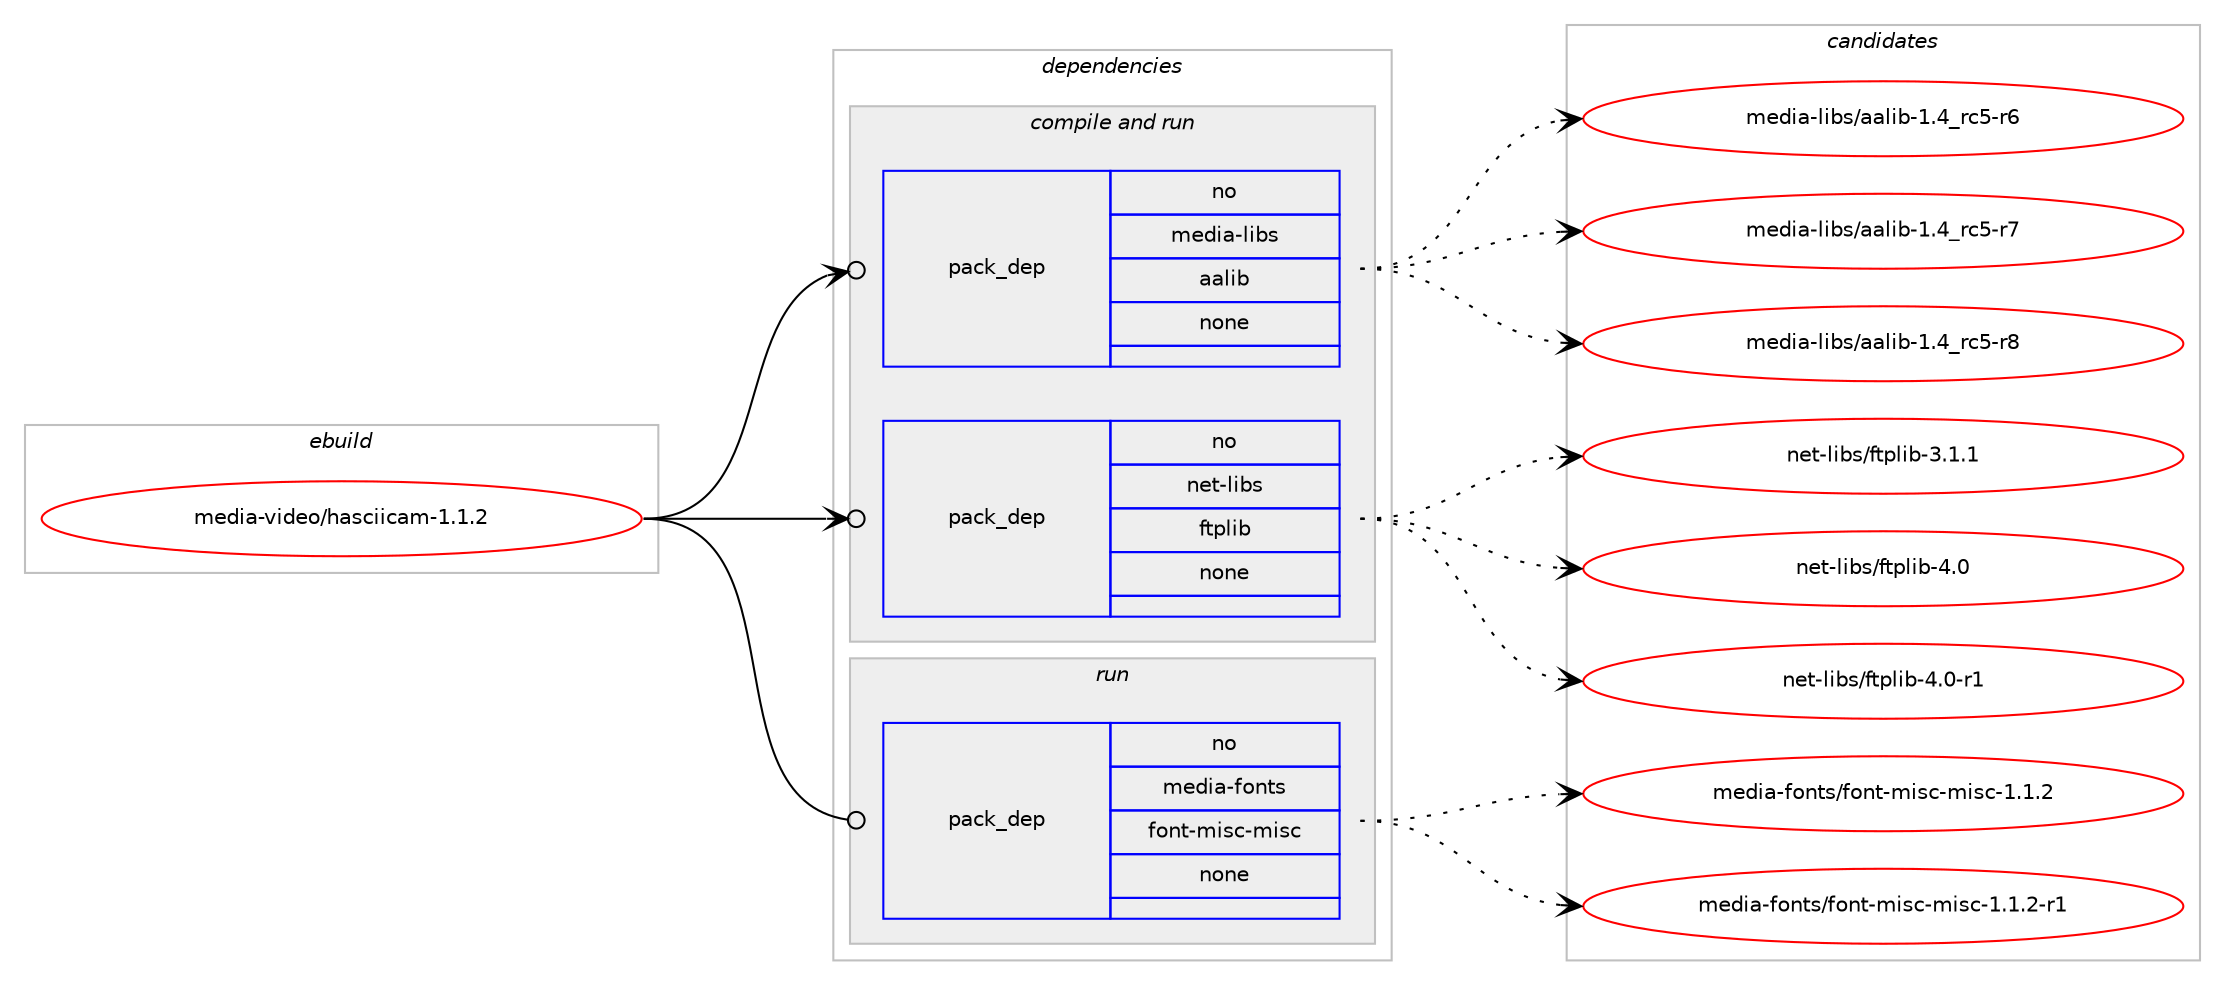 digraph prolog {

# *************
# Graph options
# *************

newrank=true;
concentrate=true;
compound=true;
graph [rankdir=LR,fontname=Helvetica,fontsize=10,ranksep=1.5];#, ranksep=2.5, nodesep=0.2];
edge  [arrowhead=vee];
node  [fontname=Helvetica,fontsize=10];

# **********
# The ebuild
# **********

subgraph cluster_leftcol {
color=gray;
rank=same;
label=<<i>ebuild</i>>;
id [label="media-video/hasciicam-1.1.2", color=red, width=4, href="../media-video/hasciicam-1.1.2.svg"];
}

# ****************
# The dependencies
# ****************

subgraph cluster_midcol {
color=gray;
label=<<i>dependencies</i>>;
subgraph cluster_compile {
fillcolor="#eeeeee";
style=filled;
label=<<i>compile</i>>;
}
subgraph cluster_compileandrun {
fillcolor="#eeeeee";
style=filled;
label=<<i>compile and run</i>>;
subgraph pack289760 {
dependency392516 [label=<<TABLE BORDER="0" CELLBORDER="1" CELLSPACING="0" CELLPADDING="4" WIDTH="220"><TR><TD ROWSPAN="6" CELLPADDING="30">pack_dep</TD></TR><TR><TD WIDTH="110">no</TD></TR><TR><TD>media-libs</TD></TR><TR><TD>aalib</TD></TR><TR><TD>none</TD></TR><TR><TD></TD></TR></TABLE>>, shape=none, color=blue];
}
id:e -> dependency392516:w [weight=20,style="solid",arrowhead="odotvee"];
subgraph pack289761 {
dependency392517 [label=<<TABLE BORDER="0" CELLBORDER="1" CELLSPACING="0" CELLPADDING="4" WIDTH="220"><TR><TD ROWSPAN="6" CELLPADDING="30">pack_dep</TD></TR><TR><TD WIDTH="110">no</TD></TR><TR><TD>net-libs</TD></TR><TR><TD>ftplib</TD></TR><TR><TD>none</TD></TR><TR><TD></TD></TR></TABLE>>, shape=none, color=blue];
}
id:e -> dependency392517:w [weight=20,style="solid",arrowhead="odotvee"];
}
subgraph cluster_run {
fillcolor="#eeeeee";
style=filled;
label=<<i>run</i>>;
subgraph pack289762 {
dependency392518 [label=<<TABLE BORDER="0" CELLBORDER="1" CELLSPACING="0" CELLPADDING="4" WIDTH="220"><TR><TD ROWSPAN="6" CELLPADDING="30">pack_dep</TD></TR><TR><TD WIDTH="110">no</TD></TR><TR><TD>media-fonts</TD></TR><TR><TD>font-misc-misc</TD></TR><TR><TD>none</TD></TR><TR><TD></TD></TR></TABLE>>, shape=none, color=blue];
}
id:e -> dependency392518:w [weight=20,style="solid",arrowhead="odot"];
}
}

# **************
# The candidates
# **************

subgraph cluster_choices {
rank=same;
color=gray;
label=<<i>candidates</i>>;

subgraph choice289760 {
color=black;
nodesep=1;
choice10910110010597451081059811547979710810598454946529511499534511454 [label="media-libs/aalib-1.4_rc5-r6", color=red, width=4,href="../media-libs/aalib-1.4_rc5-r6.svg"];
choice10910110010597451081059811547979710810598454946529511499534511455 [label="media-libs/aalib-1.4_rc5-r7", color=red, width=4,href="../media-libs/aalib-1.4_rc5-r7.svg"];
choice10910110010597451081059811547979710810598454946529511499534511456 [label="media-libs/aalib-1.4_rc5-r8", color=red, width=4,href="../media-libs/aalib-1.4_rc5-r8.svg"];
dependency392516:e -> choice10910110010597451081059811547979710810598454946529511499534511454:w [style=dotted,weight="100"];
dependency392516:e -> choice10910110010597451081059811547979710810598454946529511499534511455:w [style=dotted,weight="100"];
dependency392516:e -> choice10910110010597451081059811547979710810598454946529511499534511456:w [style=dotted,weight="100"];
}
subgraph choice289761 {
color=black;
nodesep=1;
choice11010111645108105981154710211611210810598455146494649 [label="net-libs/ftplib-3.1.1", color=red, width=4,href="../net-libs/ftplib-3.1.1.svg"];
choice1101011164510810598115471021161121081059845524648 [label="net-libs/ftplib-4.0", color=red, width=4,href="../net-libs/ftplib-4.0.svg"];
choice11010111645108105981154710211611210810598455246484511449 [label="net-libs/ftplib-4.0-r1", color=red, width=4,href="../net-libs/ftplib-4.0-r1.svg"];
dependency392517:e -> choice11010111645108105981154710211611210810598455146494649:w [style=dotted,weight="100"];
dependency392517:e -> choice1101011164510810598115471021161121081059845524648:w [style=dotted,weight="100"];
dependency392517:e -> choice11010111645108105981154710211611210810598455246484511449:w [style=dotted,weight="100"];
}
subgraph choice289762 {
color=black;
nodesep=1;
choice10910110010597451021111101161154710211111011645109105115994510910511599454946494650 [label="media-fonts/font-misc-misc-1.1.2", color=red, width=4,href="../media-fonts/font-misc-misc-1.1.2.svg"];
choice109101100105974510211111011611547102111110116451091051159945109105115994549464946504511449 [label="media-fonts/font-misc-misc-1.1.2-r1", color=red, width=4,href="../media-fonts/font-misc-misc-1.1.2-r1.svg"];
dependency392518:e -> choice10910110010597451021111101161154710211111011645109105115994510910511599454946494650:w [style=dotted,weight="100"];
dependency392518:e -> choice109101100105974510211111011611547102111110116451091051159945109105115994549464946504511449:w [style=dotted,weight="100"];
}
}

}
